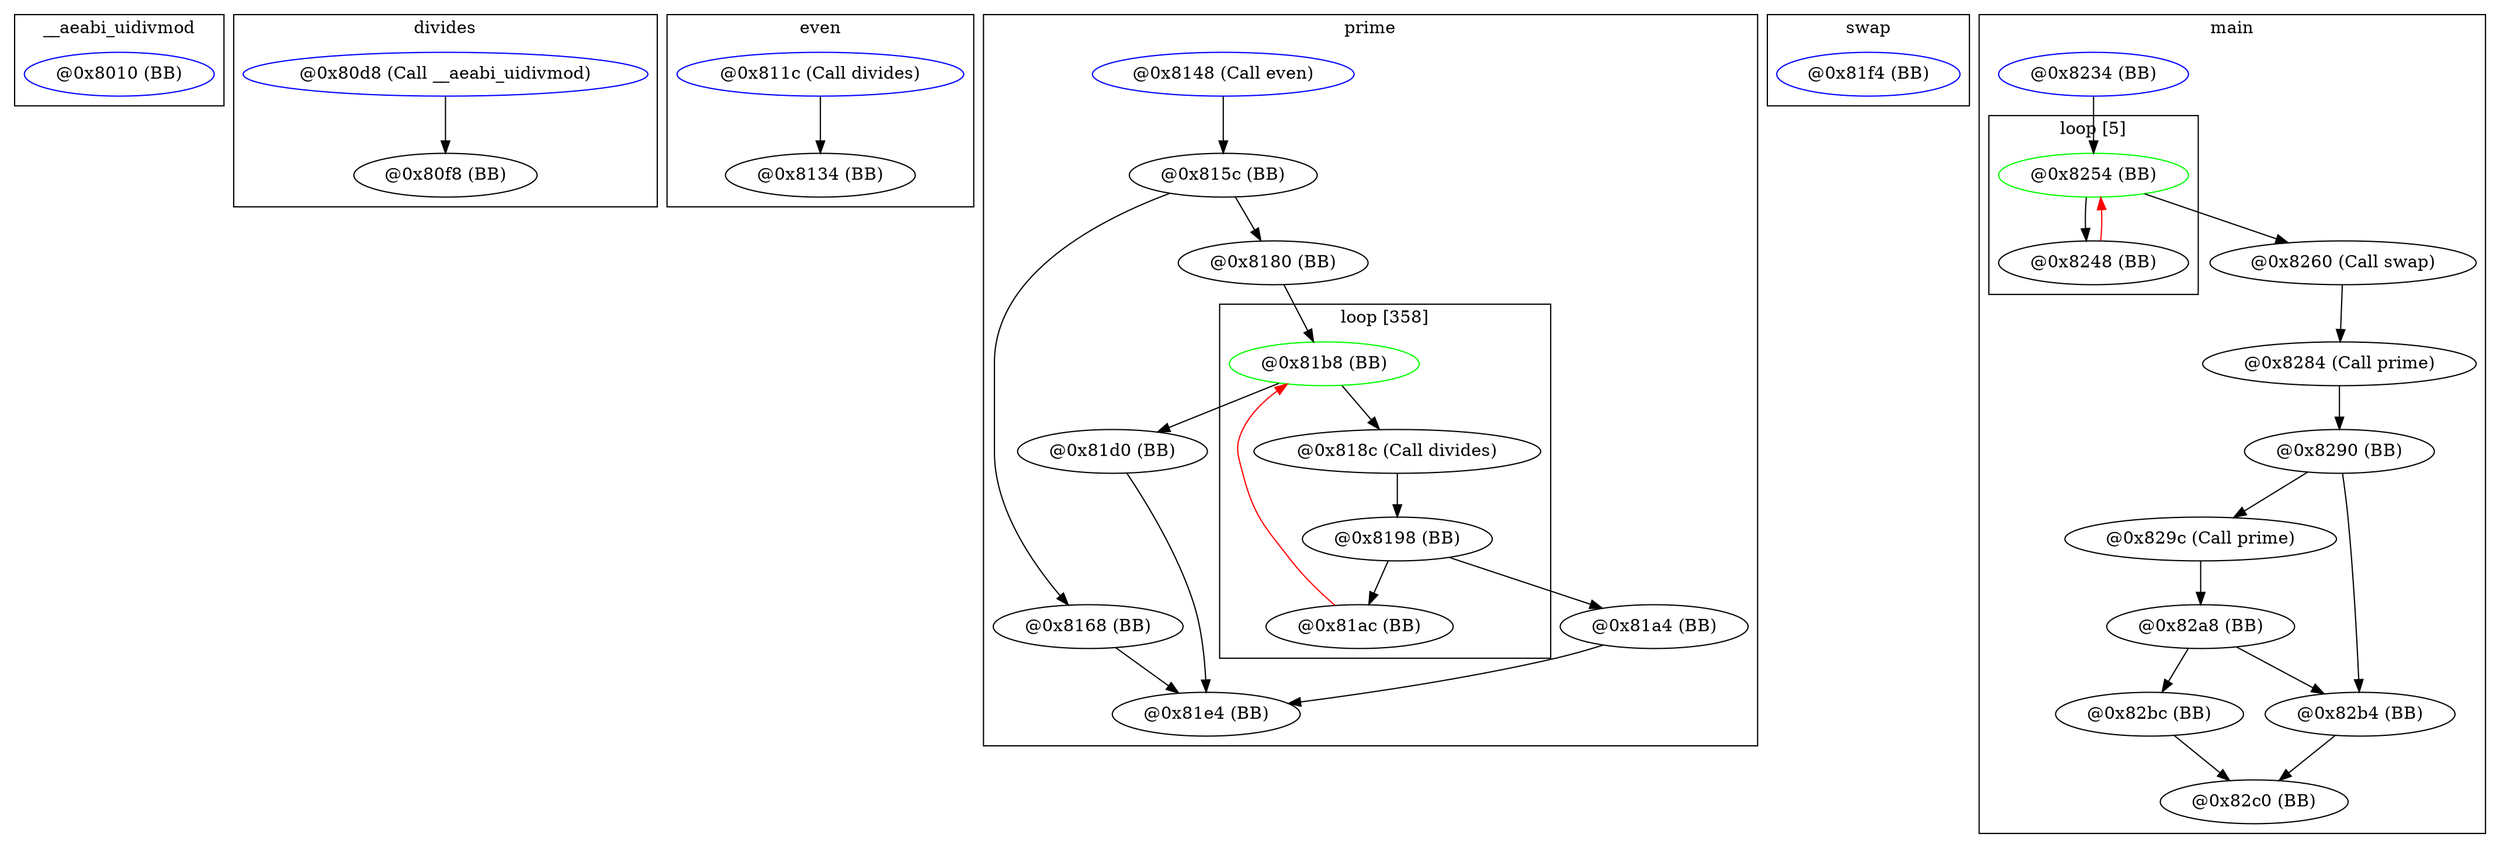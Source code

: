 digraph G {
subgraph cluster___aeabi_uidivmod {
graph [label = "__aeabi_uidivmod"];
node0x564878c97920 [label = "@0x8010 (BB)" ,color="blue"];
}
subgraph cluster_divides {
graph [label = "divides"];
node0x564878dcf990 [label = "@0x80d8 (Call __aeabi_uidivmod)" ,color="blue"];
node0x564878dd0940 [label = "@0x80f8 (BB)"];
}
subgraph cluster_even {
graph [label = "even"];
node0x564878dd1ed0 [label = "@0x811c (Call divides)" ,color="blue"];
node0x564878dd34a0 [label = "@0x8134 (BB)"];
}
subgraph cluster_prime {
graph [label = "prime"];
subgraph cluster_loop0x564878c7bec0 {
graph [label = "loop [358]"];
node0x564878dda200 [label = "@0x81b8 (BB)" ,color="green"];
node0x564878dd9a30 [label = "@0x81ac (BB)"];
node0x564878dd8aa0 [label = "@0x8198 (BB)"];
node0x564878dd7bf0 [label = "@0x818c (Call divides)"];
}
node0x564878dd3b50 [label = "@0x8148 (Call even)" ,color="blue"];
node0x564878dd4c80 [label = "@0x815c (BB)"];
node0x564878dd6540 [label = "@0x8168 (BB)"];
node0x564878dd7430 [label = "@0x8180 (BB)"];
node0x564878dd7bf0;
node0x564878dd8aa0;
node0x564878dd9290 [label = "@0x81a4 (BB)"];
node0x564878dd9a30;
node0x564878dda200;
node0x564878ddaf40 [label = "@0x81d0 (BB)"];
node0x564878ddb020 [label = "@0x81e4 (BB)"];
}
subgraph cluster_swap {
graph [label = "swap"];
node0x564878ddcba0 [label = "@0x81f4 (BB)" ,color="blue"];
}
subgraph cluster_main {
graph [label = "main"];
subgraph cluster_loop0x564878c7be00 {
graph [label = "loop [5]"];
node0x564878dde540 [label = "@0x8254 (BB)" ,color="green"];
node0x564878ddfb20 [label = "@0x8248 (BB)"];
}
node0x564878dd60a0 [label = "@0x8234 (BB)" ,color="blue"];
node0x564878ddfb20;
node0x564878dde540;
node0x564878de1e00 [label = "@0x8260 (Call swap)"];
node0x564878de3080 [label = "@0x8284 (Call prime)"];
node0x564878de4640 [label = "@0x8290 (BB)"];
node0x564878de4720 [label = "@0x829c (Call prime)"];
node0x564878de4ec0 [label = "@0x82a8 (BB)"];
node0x564878de5660 [label = "@0x82b4 (BB)"];
node0x564878de6560 [label = "@0x82bc (BB)"];
node0x564878de6640 [label = "@0x82c0 (BB)"];
}
node0x564878dcf990 -> node0x564878dd0940;
node0x564878dd1ed0 -> node0x564878dd34a0;
node0x564878dd3b50 -> node0x564878dd4c80;
node0x564878dd4c80 -> node0x564878dd6540;
node0x564878dd4c80 -> node0x564878dd7430;
node0x564878dd6540 -> node0x564878ddb020;
node0x564878dd7430 -> node0x564878dda200;
node0x564878dd7bf0 -> node0x564878dd8aa0;
node0x564878dd8aa0 -> node0x564878dd9290;
node0x564878dd8aa0 -> node0x564878dd9a30;
node0x564878dd9290 -> node0x564878ddb020;
node0x564878dd9a30 -> node0x564878dda200[color="red"];
node0x564878dda200 -> node0x564878dd7bf0;
node0x564878dda200 -> node0x564878ddaf40;
node0x564878ddaf40 -> node0x564878ddb020;
node0x564878dd60a0 -> node0x564878dde540;
node0x564878ddfb20 -> node0x564878dde540[color="red"];
node0x564878dde540 -> node0x564878ddfb20;
node0x564878dde540 -> node0x564878de1e00;
node0x564878de1e00 -> node0x564878de3080;
node0x564878de3080 -> node0x564878de4640;
node0x564878de4640 -> node0x564878de4720;
node0x564878de4640 -> node0x564878de5660;
node0x564878de4720 -> node0x564878de4ec0;
node0x564878de4ec0 -> node0x564878de5660;
node0x564878de4ec0 -> node0x564878de6560;
node0x564878de5660 -> node0x564878de6640;
node0x564878de6560 -> node0x564878de6640;
}
